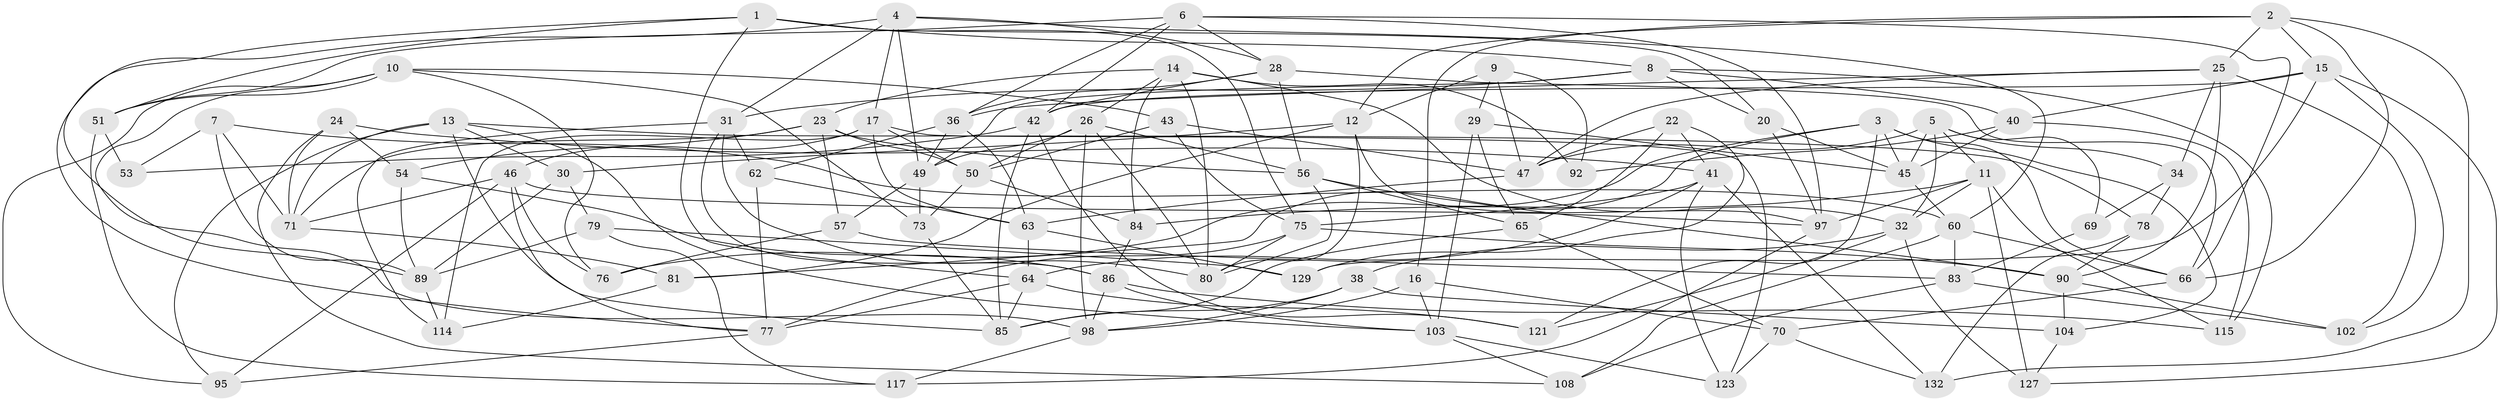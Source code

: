 // original degree distribution, {4: 1.0}
// Generated by graph-tools (version 1.1) at 2025/42/03/06/25 10:42:20]
// undirected, 84 vertices, 213 edges
graph export_dot {
graph [start="1"]
  node [color=gray90,style=filled];
  1 [super="+113"];
  2 [super="+109"];
  3 [super="+37"];
  4 [super="+133"];
  5 [super="+21"];
  6 [super="+44"];
  7;
  8 [super="+19"];
  9;
  10 [super="+27"];
  11 [super="+96"];
  12 [super="+39"];
  13 [super="+18"];
  14 [super="+35"];
  15 [super="+118"];
  16;
  17 [super="+122"];
  20;
  22;
  23 [super="+111"];
  24;
  25 [super="+126"];
  26 [super="+33"];
  28 [super="+58"];
  29;
  30;
  31 [super="+59"];
  32 [super="+52"];
  34;
  36 [super="+130"];
  38;
  40 [super="+74"];
  41 [super="+112"];
  42 [super="+55"];
  43;
  45 [super="+48"];
  46 [super="+72"];
  47 [super="+128"];
  49 [super="+61"];
  50 [super="+67"];
  51 [super="+110"];
  53;
  54;
  56 [super="+125"];
  57;
  60 [super="+120"];
  62;
  63 [super="+82"];
  64 [super="+68"];
  65 [super="+105"];
  66 [super="+94"];
  69;
  70 [super="+106"];
  71 [super="+124"];
  73;
  75 [super="+100"];
  76;
  77 [super="+93"];
  78;
  79;
  80 [super="+87"];
  81;
  83 [super="+91"];
  84;
  85 [super="+107"];
  86 [super="+88"];
  89 [super="+116"];
  90 [super="+119"];
  92;
  95;
  97 [super="+101"];
  98 [super="+99"];
  102;
  103 [super="+131"];
  104;
  108;
  114;
  115;
  117;
  121;
  123;
  127;
  129;
  132;
  1 -- 20;
  1 -- 64;
  1 -- 89;
  1 -- 8;
  1 -- 51;
  1 -- 75;
  2 -- 12;
  2 -- 66;
  2 -- 132;
  2 -- 16;
  2 -- 15;
  2 -- 25;
  3 -- 81;
  3 -- 104;
  3 -- 121;
  3 -- 66;
  3 -- 76;
  3 -- 45;
  4 -- 60;
  4 -- 31;
  4 -- 49;
  4 -- 77;
  4 -- 17;
  4 -- 28;
  5 -- 11;
  5 -- 47;
  5 -- 34;
  5 -- 32;
  5 -- 45;
  5 -- 69;
  6 -- 42;
  6 -- 28;
  6 -- 36;
  6 -- 97;
  6 -- 66;
  6 -- 51;
  7 -- 60;
  7 -- 53;
  7 -- 71;
  7 -- 89;
  8 -- 20;
  8 -- 49;
  8 -- 115;
  8 -- 31;
  8 -- 40;
  9 -- 29;
  9 -- 92;
  9 -- 12;
  9 -- 47;
  10 -- 73;
  10 -- 76;
  10 -- 43;
  10 -- 51;
  10 -- 95;
  10 -- 98;
  11 -- 115;
  11 -- 84;
  11 -- 32;
  11 -- 97;
  11 -- 127;
  12 -- 80;
  12 -- 81;
  12 -- 30;
  12 -- 97;
  13 -- 30;
  13 -- 71;
  13 -- 78;
  13 -- 103;
  13 -- 85;
  13 -- 95;
  14 -- 92;
  14 -- 26;
  14 -- 84;
  14 -- 32;
  14 -- 80;
  14 -- 23;
  15 -- 129;
  15 -- 40;
  15 -- 127;
  15 -- 102;
  15 -- 42;
  16 -- 98;
  16 -- 103;
  16 -- 70;
  17 -- 63;
  17 -- 46;
  17 -- 50;
  17 -- 114;
  17 -- 123;
  20 -- 45;
  20 -- 97;
  22 -- 65;
  22 -- 47;
  22 -- 41;
  22 -- 129;
  23 -- 56;
  23 -- 57;
  23 -- 54;
  23 -- 50;
  23 -- 71;
  24 -- 108;
  24 -- 54;
  24 -- 71;
  24 -- 41;
  25 -- 34;
  25 -- 47;
  25 -- 36;
  25 -- 102;
  25 -- 90;
  26 -- 98;
  26 -- 49;
  26 -- 80;
  26 -- 56;
  26 -- 50;
  28 -- 56;
  28 -- 36;
  28 -- 66;
  28 -- 42;
  29 -- 45;
  29 -- 103;
  29 -- 65;
  30 -- 79;
  30 -- 89;
  31 -- 80;
  31 -- 62;
  31 -- 114;
  31 -- 86;
  32 -- 38;
  32 -- 121;
  32 -- 127;
  34 -- 69;
  34 -- 78;
  36 -- 49;
  36 -- 62;
  36 -- 63;
  38 -- 98;
  38 -- 104;
  38 -- 85;
  40 -- 92 [weight=2];
  40 -- 115;
  40 -- 45;
  41 -- 75;
  41 -- 64;
  41 -- 123;
  41 -- 132;
  42 -- 85;
  42 -- 53;
  42 -- 121;
  43 -- 50;
  43 -- 75;
  43 -- 47;
  45 -- 60;
  46 -- 97;
  46 -- 71;
  46 -- 76;
  46 -- 95;
  46 -- 77;
  47 -- 63;
  49 -- 73;
  49 -- 57;
  50 -- 84;
  50 -- 73;
  51 -- 53 [weight=2];
  51 -- 117;
  54 -- 86;
  54 -- 89;
  56 -- 90;
  56 -- 80;
  56 -- 65;
  57 -- 83;
  57 -- 76;
  60 -- 108;
  60 -- 66;
  60 -- 83;
  62 -- 63;
  62 -- 77;
  63 -- 64;
  63 -- 129;
  64 -- 77;
  64 -- 121;
  64 -- 85;
  65 -- 70 [weight=2];
  65 -- 85;
  66 -- 70;
  69 -- 83 [weight=2];
  70 -- 132;
  70 -- 123;
  71 -- 81;
  73 -- 85;
  75 -- 80;
  75 -- 77;
  75 -- 90;
  77 -- 95;
  78 -- 90;
  78 -- 132;
  79 -- 89;
  79 -- 129;
  79 -- 117;
  81 -- 114;
  83 -- 102;
  83 -- 108;
  84 -- 86;
  86 -- 98;
  86 -- 115;
  86 -- 103;
  89 -- 114;
  90 -- 102;
  90 -- 104;
  97 -- 117;
  98 -- 117;
  103 -- 123;
  103 -- 108;
  104 -- 127;
}
